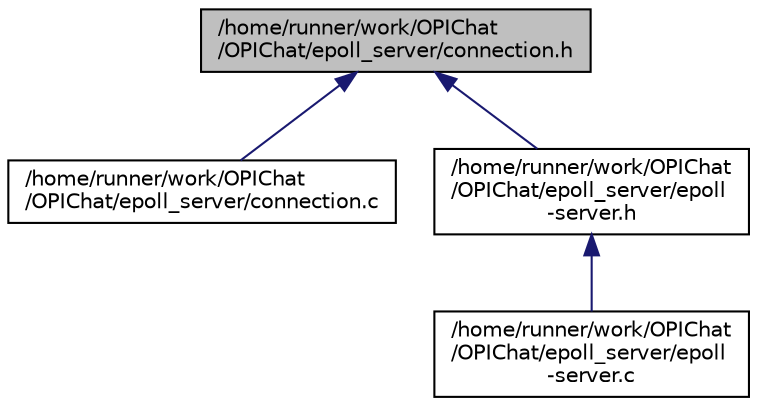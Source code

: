 digraph "/home/runner/work/OPIChat/OPIChat/epoll_server/connection.h"
{
 // LATEX_PDF_SIZE
  edge [fontname="Helvetica",fontsize="10",labelfontname="Helvetica",labelfontsize="10"];
  node [fontname="Helvetica",fontsize="10",shape=record];
  Node1 [label="/home/runner/work/OPIChat\l/OPIChat/epoll_server/connection.h",height=0.2,width=0.4,color="black", fillcolor="grey75", style="filled", fontcolor="black",tooltip=" "];
  Node1 -> Node2 [dir="back",color="midnightblue",fontsize="10",style="solid",fontname="Helvetica"];
  Node2 [label="/home/runner/work/OPIChat\l/OPIChat/epoll_server/connection.c",height=0.2,width=0.4,color="black", fillcolor="white", style="filled",URL="$connection_8c.html",tooltip=" "];
  Node1 -> Node3 [dir="back",color="midnightblue",fontsize="10",style="solid",fontname="Helvetica"];
  Node3 [label="/home/runner/work/OPIChat\l/OPIChat/epoll_server/epoll\l-server.h",height=0.2,width=0.4,color="black", fillcolor="white", style="filled",URL="$epoll-server_8h.html",tooltip=" "];
  Node3 -> Node4 [dir="back",color="midnightblue",fontsize="10",style="solid",fontname="Helvetica"];
  Node4 [label="/home/runner/work/OPIChat\l/OPIChat/epoll_server/epoll\l-server.c",height=0.2,width=0.4,color="black", fillcolor="white", style="filled",URL="$epoll-server_8c.html",tooltip=" "];
}
